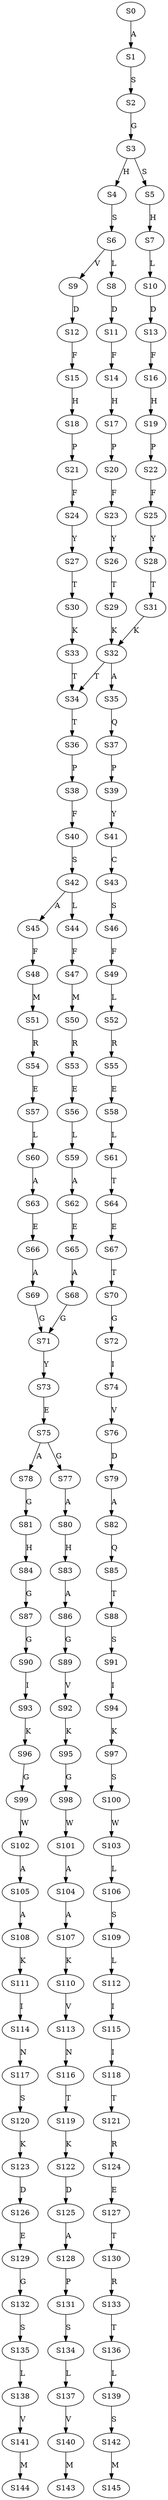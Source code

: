 strict digraph  {
	S0 -> S1 [ label = A ];
	S1 -> S2 [ label = S ];
	S2 -> S3 [ label = G ];
	S3 -> S4 [ label = H ];
	S3 -> S5 [ label = S ];
	S4 -> S6 [ label = S ];
	S5 -> S7 [ label = H ];
	S6 -> S8 [ label = L ];
	S6 -> S9 [ label = V ];
	S7 -> S10 [ label = L ];
	S8 -> S11 [ label = D ];
	S9 -> S12 [ label = D ];
	S10 -> S13 [ label = D ];
	S11 -> S14 [ label = F ];
	S12 -> S15 [ label = F ];
	S13 -> S16 [ label = F ];
	S14 -> S17 [ label = H ];
	S15 -> S18 [ label = H ];
	S16 -> S19 [ label = H ];
	S17 -> S20 [ label = P ];
	S18 -> S21 [ label = P ];
	S19 -> S22 [ label = P ];
	S20 -> S23 [ label = F ];
	S21 -> S24 [ label = F ];
	S22 -> S25 [ label = F ];
	S23 -> S26 [ label = Y ];
	S24 -> S27 [ label = Y ];
	S25 -> S28 [ label = Y ];
	S26 -> S29 [ label = T ];
	S27 -> S30 [ label = T ];
	S28 -> S31 [ label = T ];
	S29 -> S32 [ label = K ];
	S30 -> S33 [ label = K ];
	S31 -> S32 [ label = K ];
	S32 -> S34 [ label = T ];
	S32 -> S35 [ label = A ];
	S33 -> S34 [ label = T ];
	S34 -> S36 [ label = T ];
	S35 -> S37 [ label = Q ];
	S36 -> S38 [ label = P ];
	S37 -> S39 [ label = P ];
	S38 -> S40 [ label = F ];
	S39 -> S41 [ label = Y ];
	S40 -> S42 [ label = S ];
	S41 -> S43 [ label = C ];
	S42 -> S44 [ label = L ];
	S42 -> S45 [ label = A ];
	S43 -> S46 [ label = S ];
	S44 -> S47 [ label = F ];
	S45 -> S48 [ label = F ];
	S46 -> S49 [ label = F ];
	S47 -> S50 [ label = M ];
	S48 -> S51 [ label = M ];
	S49 -> S52 [ label = L ];
	S50 -> S53 [ label = R ];
	S51 -> S54 [ label = R ];
	S52 -> S55 [ label = R ];
	S53 -> S56 [ label = E ];
	S54 -> S57 [ label = E ];
	S55 -> S58 [ label = E ];
	S56 -> S59 [ label = L ];
	S57 -> S60 [ label = L ];
	S58 -> S61 [ label = L ];
	S59 -> S62 [ label = A ];
	S60 -> S63 [ label = A ];
	S61 -> S64 [ label = T ];
	S62 -> S65 [ label = E ];
	S63 -> S66 [ label = E ];
	S64 -> S67 [ label = E ];
	S65 -> S68 [ label = A ];
	S66 -> S69 [ label = A ];
	S67 -> S70 [ label = T ];
	S68 -> S71 [ label = G ];
	S69 -> S71 [ label = G ];
	S70 -> S72 [ label = G ];
	S71 -> S73 [ label = Y ];
	S72 -> S74 [ label = I ];
	S73 -> S75 [ label = E ];
	S74 -> S76 [ label = V ];
	S75 -> S77 [ label = G ];
	S75 -> S78 [ label = A ];
	S76 -> S79 [ label = D ];
	S77 -> S80 [ label = A ];
	S78 -> S81 [ label = G ];
	S79 -> S82 [ label = A ];
	S80 -> S83 [ label = H ];
	S81 -> S84 [ label = H ];
	S82 -> S85 [ label = Q ];
	S83 -> S86 [ label = A ];
	S84 -> S87 [ label = G ];
	S85 -> S88 [ label = T ];
	S86 -> S89 [ label = G ];
	S87 -> S90 [ label = G ];
	S88 -> S91 [ label = S ];
	S89 -> S92 [ label = V ];
	S90 -> S93 [ label = I ];
	S91 -> S94 [ label = I ];
	S92 -> S95 [ label = K ];
	S93 -> S96 [ label = K ];
	S94 -> S97 [ label = K ];
	S95 -> S98 [ label = G ];
	S96 -> S99 [ label = G ];
	S97 -> S100 [ label = S ];
	S98 -> S101 [ label = W ];
	S99 -> S102 [ label = W ];
	S100 -> S103 [ label = W ];
	S101 -> S104 [ label = A ];
	S102 -> S105 [ label = A ];
	S103 -> S106 [ label = L ];
	S104 -> S107 [ label = A ];
	S105 -> S108 [ label = A ];
	S106 -> S109 [ label = S ];
	S107 -> S110 [ label = K ];
	S108 -> S111 [ label = K ];
	S109 -> S112 [ label = L ];
	S110 -> S113 [ label = V ];
	S111 -> S114 [ label = I ];
	S112 -> S115 [ label = I ];
	S113 -> S116 [ label = N ];
	S114 -> S117 [ label = N ];
	S115 -> S118 [ label = I ];
	S116 -> S119 [ label = T ];
	S117 -> S120 [ label = S ];
	S118 -> S121 [ label = T ];
	S119 -> S122 [ label = K ];
	S120 -> S123 [ label = K ];
	S121 -> S124 [ label = R ];
	S122 -> S125 [ label = D ];
	S123 -> S126 [ label = D ];
	S124 -> S127 [ label = E ];
	S125 -> S128 [ label = A ];
	S126 -> S129 [ label = E ];
	S127 -> S130 [ label = T ];
	S128 -> S131 [ label = P ];
	S129 -> S132 [ label = G ];
	S130 -> S133 [ label = R ];
	S131 -> S134 [ label = S ];
	S132 -> S135 [ label = S ];
	S133 -> S136 [ label = T ];
	S134 -> S137 [ label = L ];
	S135 -> S138 [ label = L ];
	S136 -> S139 [ label = L ];
	S137 -> S140 [ label = V ];
	S138 -> S141 [ label = V ];
	S139 -> S142 [ label = S ];
	S140 -> S143 [ label = M ];
	S141 -> S144 [ label = M ];
	S142 -> S145 [ label = M ];
}
